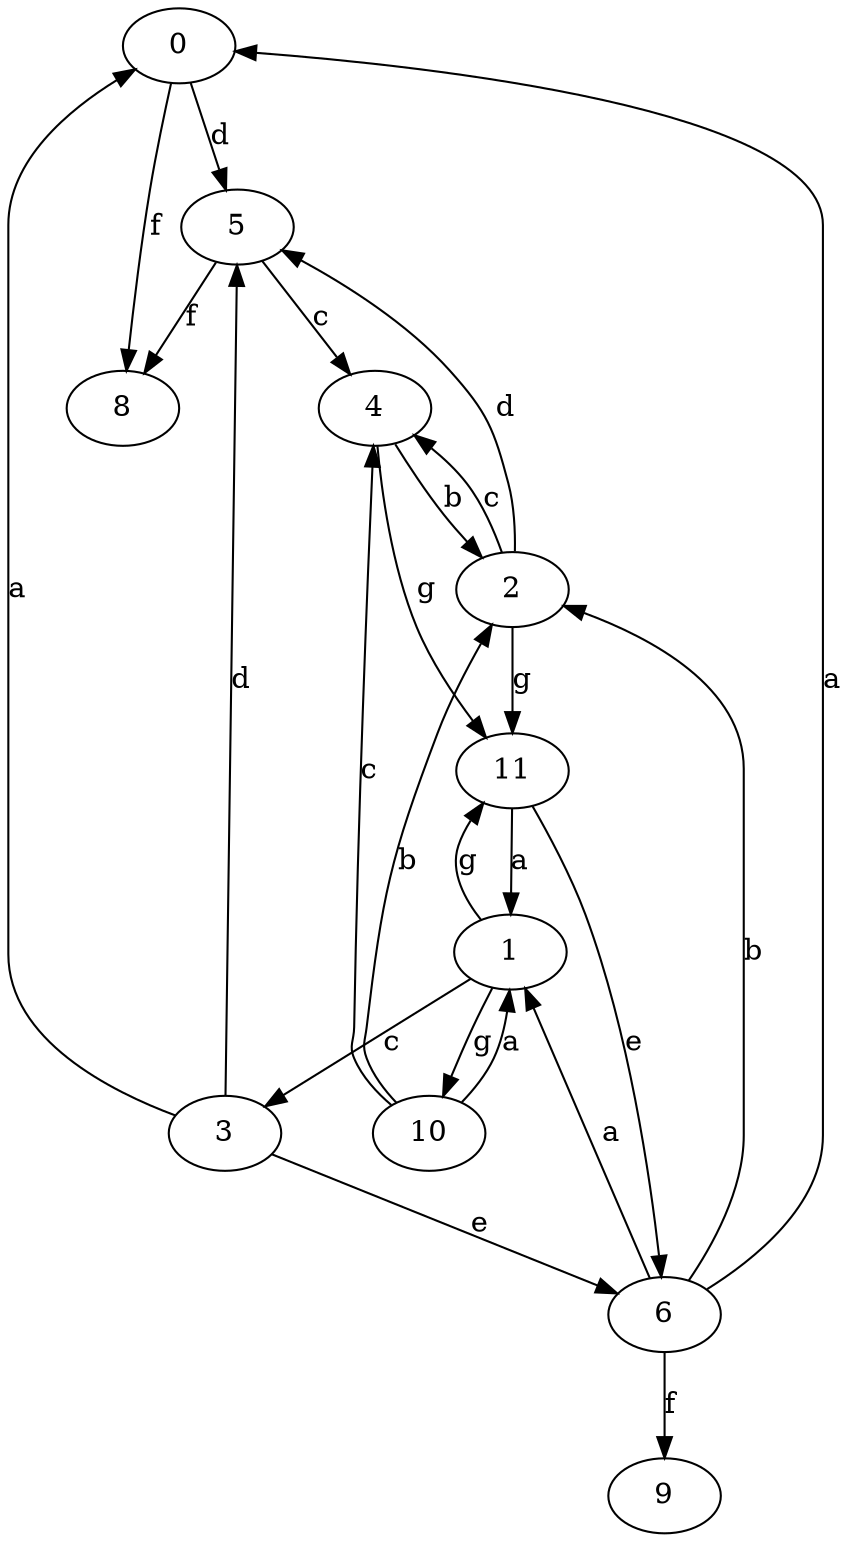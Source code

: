 strict digraph  {
0;
1;
2;
3;
4;
5;
6;
8;
9;
10;
11;
0 -> 5  [label=d];
0 -> 8  [label=f];
1 -> 3  [label=c];
1 -> 10  [label=g];
1 -> 11  [label=g];
2 -> 4  [label=c];
2 -> 5  [label=d];
2 -> 11  [label=g];
3 -> 0  [label=a];
3 -> 5  [label=d];
3 -> 6  [label=e];
4 -> 2  [label=b];
4 -> 11  [label=g];
5 -> 4  [label=c];
5 -> 8  [label=f];
6 -> 0  [label=a];
6 -> 1  [label=a];
6 -> 2  [label=b];
6 -> 9  [label=f];
10 -> 1  [label=a];
10 -> 2  [label=b];
10 -> 4  [label=c];
11 -> 1  [label=a];
11 -> 6  [label=e];
}

